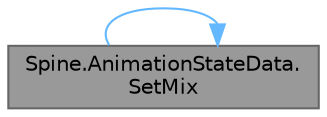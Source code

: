 digraph "Spine.AnimationStateData.SetMix"
{
 // LATEX_PDF_SIZE
  bgcolor="transparent";
  edge [fontname=Helvetica,fontsize=10,labelfontname=Helvetica,labelfontsize=10];
  node [fontname=Helvetica,fontsize=10,shape=box,height=0.2,width=0.4];
  rankdir="LR";
  Node1 [id="Node000001",label="Spine.AnimationStateData.\lSetMix",height=0.2,width=0.4,color="gray40", fillcolor="grey60", style="filled", fontcolor="black",tooltip="Sets a mix duration by animation names."];
  Node1 -> Node1 [id="edge1_Node000001_Node000001",color="steelblue1",style="solid",tooltip=" "];
}
